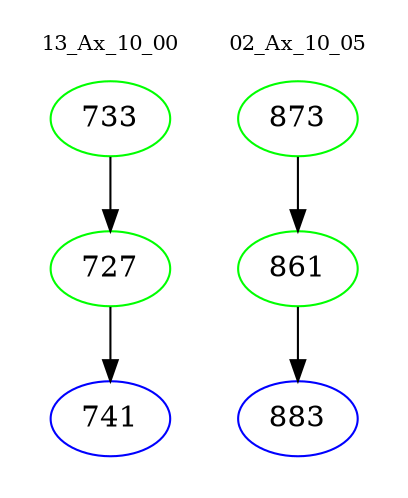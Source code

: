digraph{
subgraph cluster_0 {
color = white
label = "13_Ax_10_00";
fontsize=10;
T0_733 [label="733", color="green"]
T0_733 -> T0_727 [color="black"]
T0_727 [label="727", color="green"]
T0_727 -> T0_741 [color="black"]
T0_741 [label="741", color="blue"]
}
subgraph cluster_1 {
color = white
label = "02_Ax_10_05";
fontsize=10;
T1_873 [label="873", color="green"]
T1_873 -> T1_861 [color="black"]
T1_861 [label="861", color="green"]
T1_861 -> T1_883 [color="black"]
T1_883 [label="883", color="blue"]
}
}
